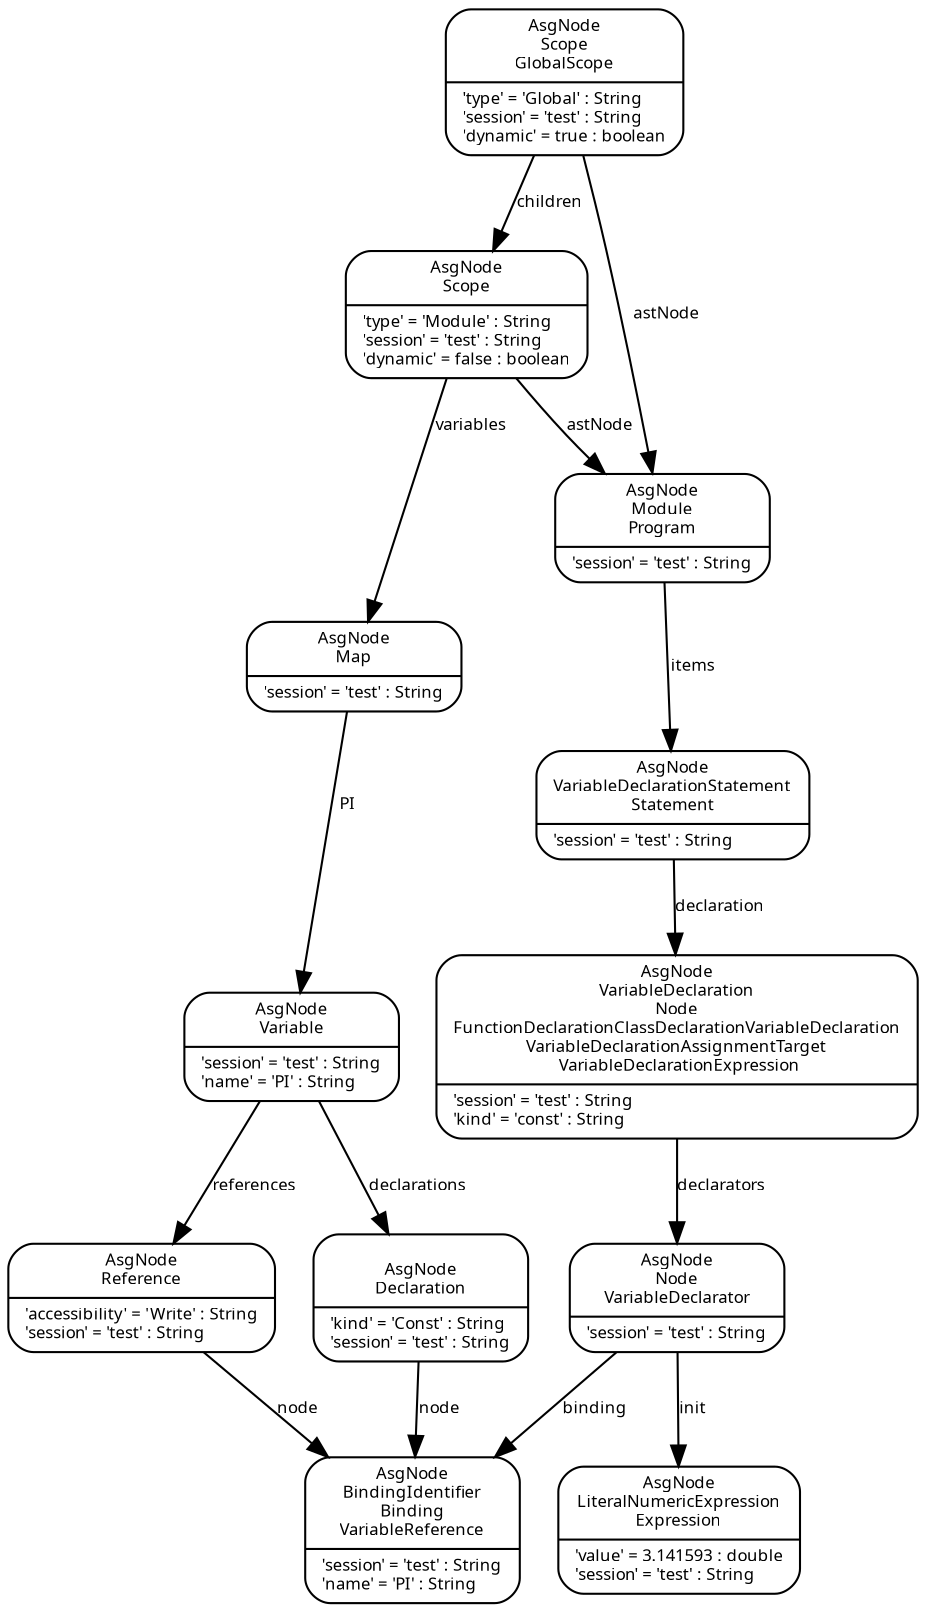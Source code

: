 digraph Neo {
  node [
    fontsize = "8"
    shape = "Mrecord"
    fontname = "Noto Sans"
  ]
  edge [
    fontname = "Noto Sans"
    fontsize = "8"
  ]
  N5 [
    label = "{AsgNode\nBindingIdentifier\nBinding\nVariableReference|'session' = 'test' : String\l'name' = 'PI' : String\l}"
  ]
  N12 [
    label = "{AsgNode\nVariableDeclaration\nNode\nFunctionDeclarationClassDeclarationVariableDeclaration\nVariableDeclarationAssignmentTarget\n VariableDeclarationExpression|'session' = 'test' : String\l'kind' = 'const' : String\l}"
  ]
  N12 -> N27 [
    label = "declarators\n"
  ]
  N13 [
    label = "{AsgNode\nScope|'type' = 'Module' : String\l'session' = 'test' : String\l'dynamic' = false : boolean\l}"
  ]
  N13 -> N14 [
    label = "variables\n"
  ]
  N13 -> N39 [
    label = "astNode\n"
  ]
  N14 [
    label = "{AsgNode\nMap|'session' = 'test' : String\l}"
  ]
  N14 -> N31 [
    label = "PI\n"
  ]
  N19 [
    label = "{AsgNode\nScope\nGlobalScope|'type' = 'Global' : String\l'session' = 'test' : String\l'dynamic' = true : boolean\l}"
  ]
  N19 -> N39 [
    label = "astNode\n"
  ]
  N19 -> N13 [
    label = "children\n"
  ]
  N20 [
    label = "{AsgNode\nReference|'accessibility' = 'Write' : String\l'session' = 'test' : String\l}"
  ]
  N20 -> N5 [
    label = "node\n"
  ]
  N21 [
    label = "{AsgNode\nVariableDeclarationStatement\nStatement|'session' = 'test' : String\l}"
  ]
  N21 -> N12 [
    label = "declaration\n"
  ]
  N27 [
    label = "{AsgNode\nNode\nVariableDeclarator|'session' = 'test' : String\l}"
  ]
  N27 -> N36 [
    label = "init\n"
  ]
  N27 -> N5 [
    label = "binding\n"
  ]
  N31 [
    label = "{AsgNode\nVariable|'session' = 'test' : String\l'name' = 'PI' : String\l}"
  ]
  N31 -> N20 [
    label = "references\n"
  ]
  N31 -> N37 [
    label = "declarations\n"
  ]
  N36 [
    label = "{AsgNode\nLiteralNumericExpression\nExpression|'value' = 3.141593 : double\l'session' = 'test' : String\l}"
  ]
  N37 [
    label = "{\nAsgNode\nDeclaration|'kind' = 'Const' : String\l'session' = 'test' : String\l}"
  ]
  N37 -> N5 [
    label = "node\n"
  ]
  N39 [
    label = "{AsgNode\nModule\nProgram|'session' = 'test' : String\l}"
  ]
  N39 -> N21 [
    label = "items\n"
  ]
}
